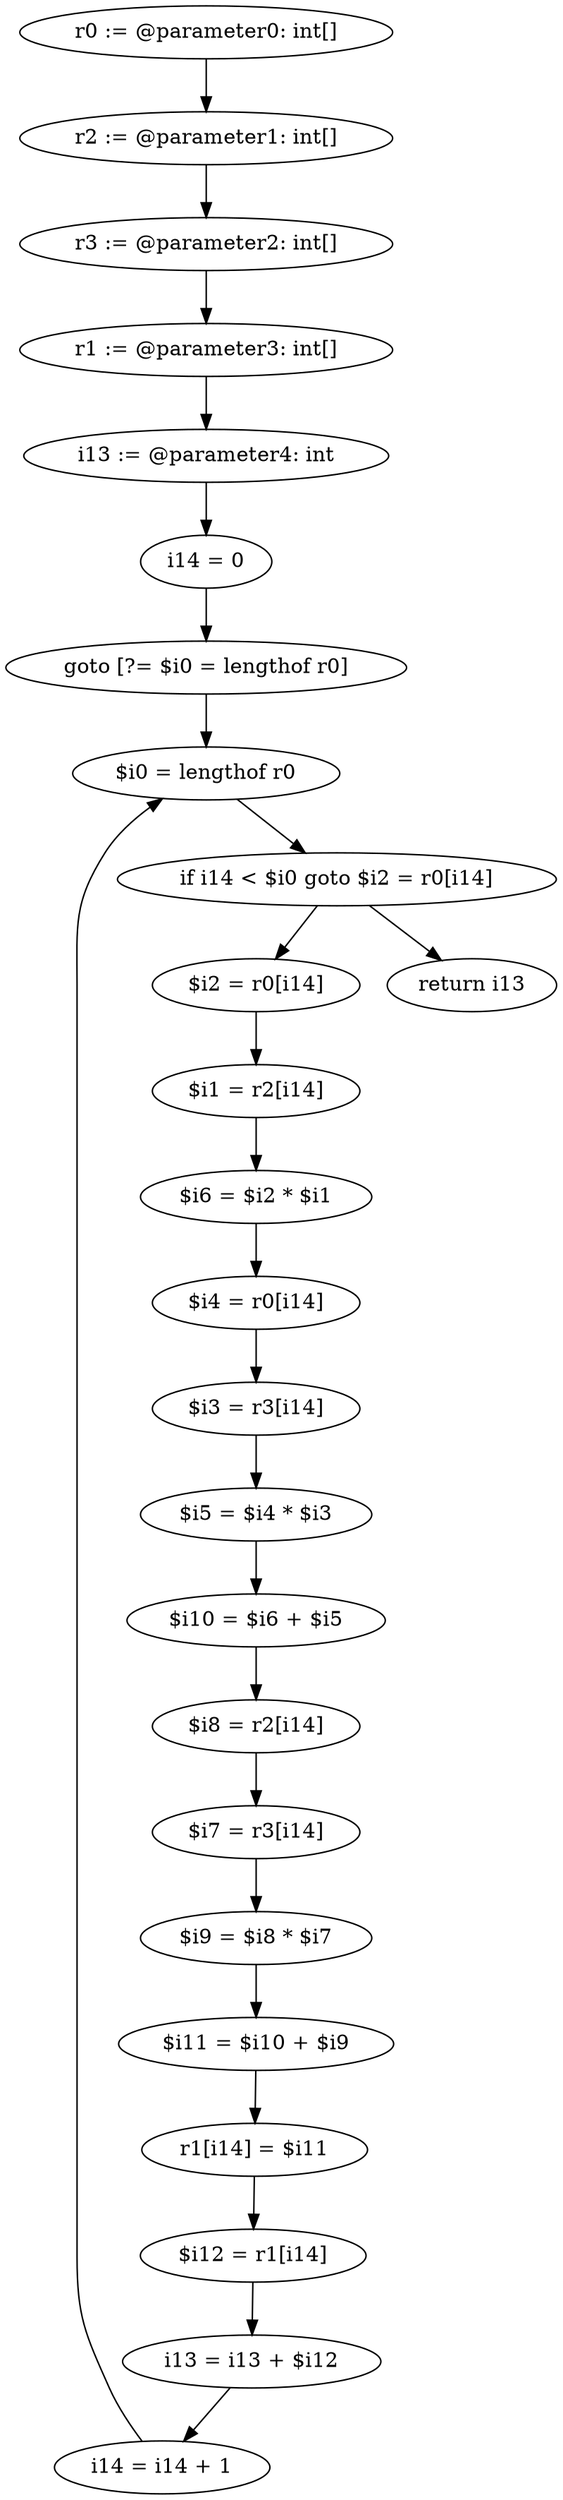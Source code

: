 digraph "unitGraph" {
    "r0 := @parameter0: int[]"
    "r2 := @parameter1: int[]"
    "r3 := @parameter2: int[]"
    "r1 := @parameter3: int[]"
    "i13 := @parameter4: int"
    "i14 = 0"
    "goto [?= $i0 = lengthof r0]"
    "$i2 = r0[i14]"
    "$i1 = r2[i14]"
    "$i6 = $i2 * $i1"
    "$i4 = r0[i14]"
    "$i3 = r3[i14]"
    "$i5 = $i4 * $i3"
    "$i10 = $i6 + $i5"
    "$i8 = r2[i14]"
    "$i7 = r3[i14]"
    "$i9 = $i8 * $i7"
    "$i11 = $i10 + $i9"
    "r1[i14] = $i11"
    "$i12 = r1[i14]"
    "i13 = i13 + $i12"
    "i14 = i14 + 1"
    "$i0 = lengthof r0"
    "if i14 < $i0 goto $i2 = r0[i14]"
    "return i13"
    "r0 := @parameter0: int[]"->"r2 := @parameter1: int[]";
    "r2 := @parameter1: int[]"->"r3 := @parameter2: int[]";
    "r3 := @parameter2: int[]"->"r1 := @parameter3: int[]";
    "r1 := @parameter3: int[]"->"i13 := @parameter4: int";
    "i13 := @parameter4: int"->"i14 = 0";
    "i14 = 0"->"goto [?= $i0 = lengthof r0]";
    "goto [?= $i0 = lengthof r0]"->"$i0 = lengthof r0";
    "$i2 = r0[i14]"->"$i1 = r2[i14]";
    "$i1 = r2[i14]"->"$i6 = $i2 * $i1";
    "$i6 = $i2 * $i1"->"$i4 = r0[i14]";
    "$i4 = r0[i14]"->"$i3 = r3[i14]";
    "$i3 = r3[i14]"->"$i5 = $i4 * $i3";
    "$i5 = $i4 * $i3"->"$i10 = $i6 + $i5";
    "$i10 = $i6 + $i5"->"$i8 = r2[i14]";
    "$i8 = r2[i14]"->"$i7 = r3[i14]";
    "$i7 = r3[i14]"->"$i9 = $i8 * $i7";
    "$i9 = $i8 * $i7"->"$i11 = $i10 + $i9";
    "$i11 = $i10 + $i9"->"r1[i14] = $i11";
    "r1[i14] = $i11"->"$i12 = r1[i14]";
    "$i12 = r1[i14]"->"i13 = i13 + $i12";
    "i13 = i13 + $i12"->"i14 = i14 + 1";
    "i14 = i14 + 1"->"$i0 = lengthof r0";
    "$i0 = lengthof r0"->"if i14 < $i0 goto $i2 = r0[i14]";
    "if i14 < $i0 goto $i2 = r0[i14]"->"return i13";
    "if i14 < $i0 goto $i2 = r0[i14]"->"$i2 = r0[i14]";
}
